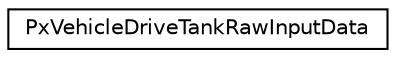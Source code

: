 digraph "Graphical Class Hierarchy"
{
  edge [fontname="Helvetica",fontsize="10",labelfontname="Helvetica",labelfontsize="10"];
  node [fontname="Helvetica",fontsize="10",shape=record];
  rankdir="LR";
  Node0 [label="PxVehicleDriveTankRawInputData",height=0.2,width=0.4,color="black", fillcolor="white", style="filled",URL="$classPxVehicleDriveTankRawInputData.html",tooltip="Used to produce smooth analog tank control values from analog and digital inputs. ..."];
}
